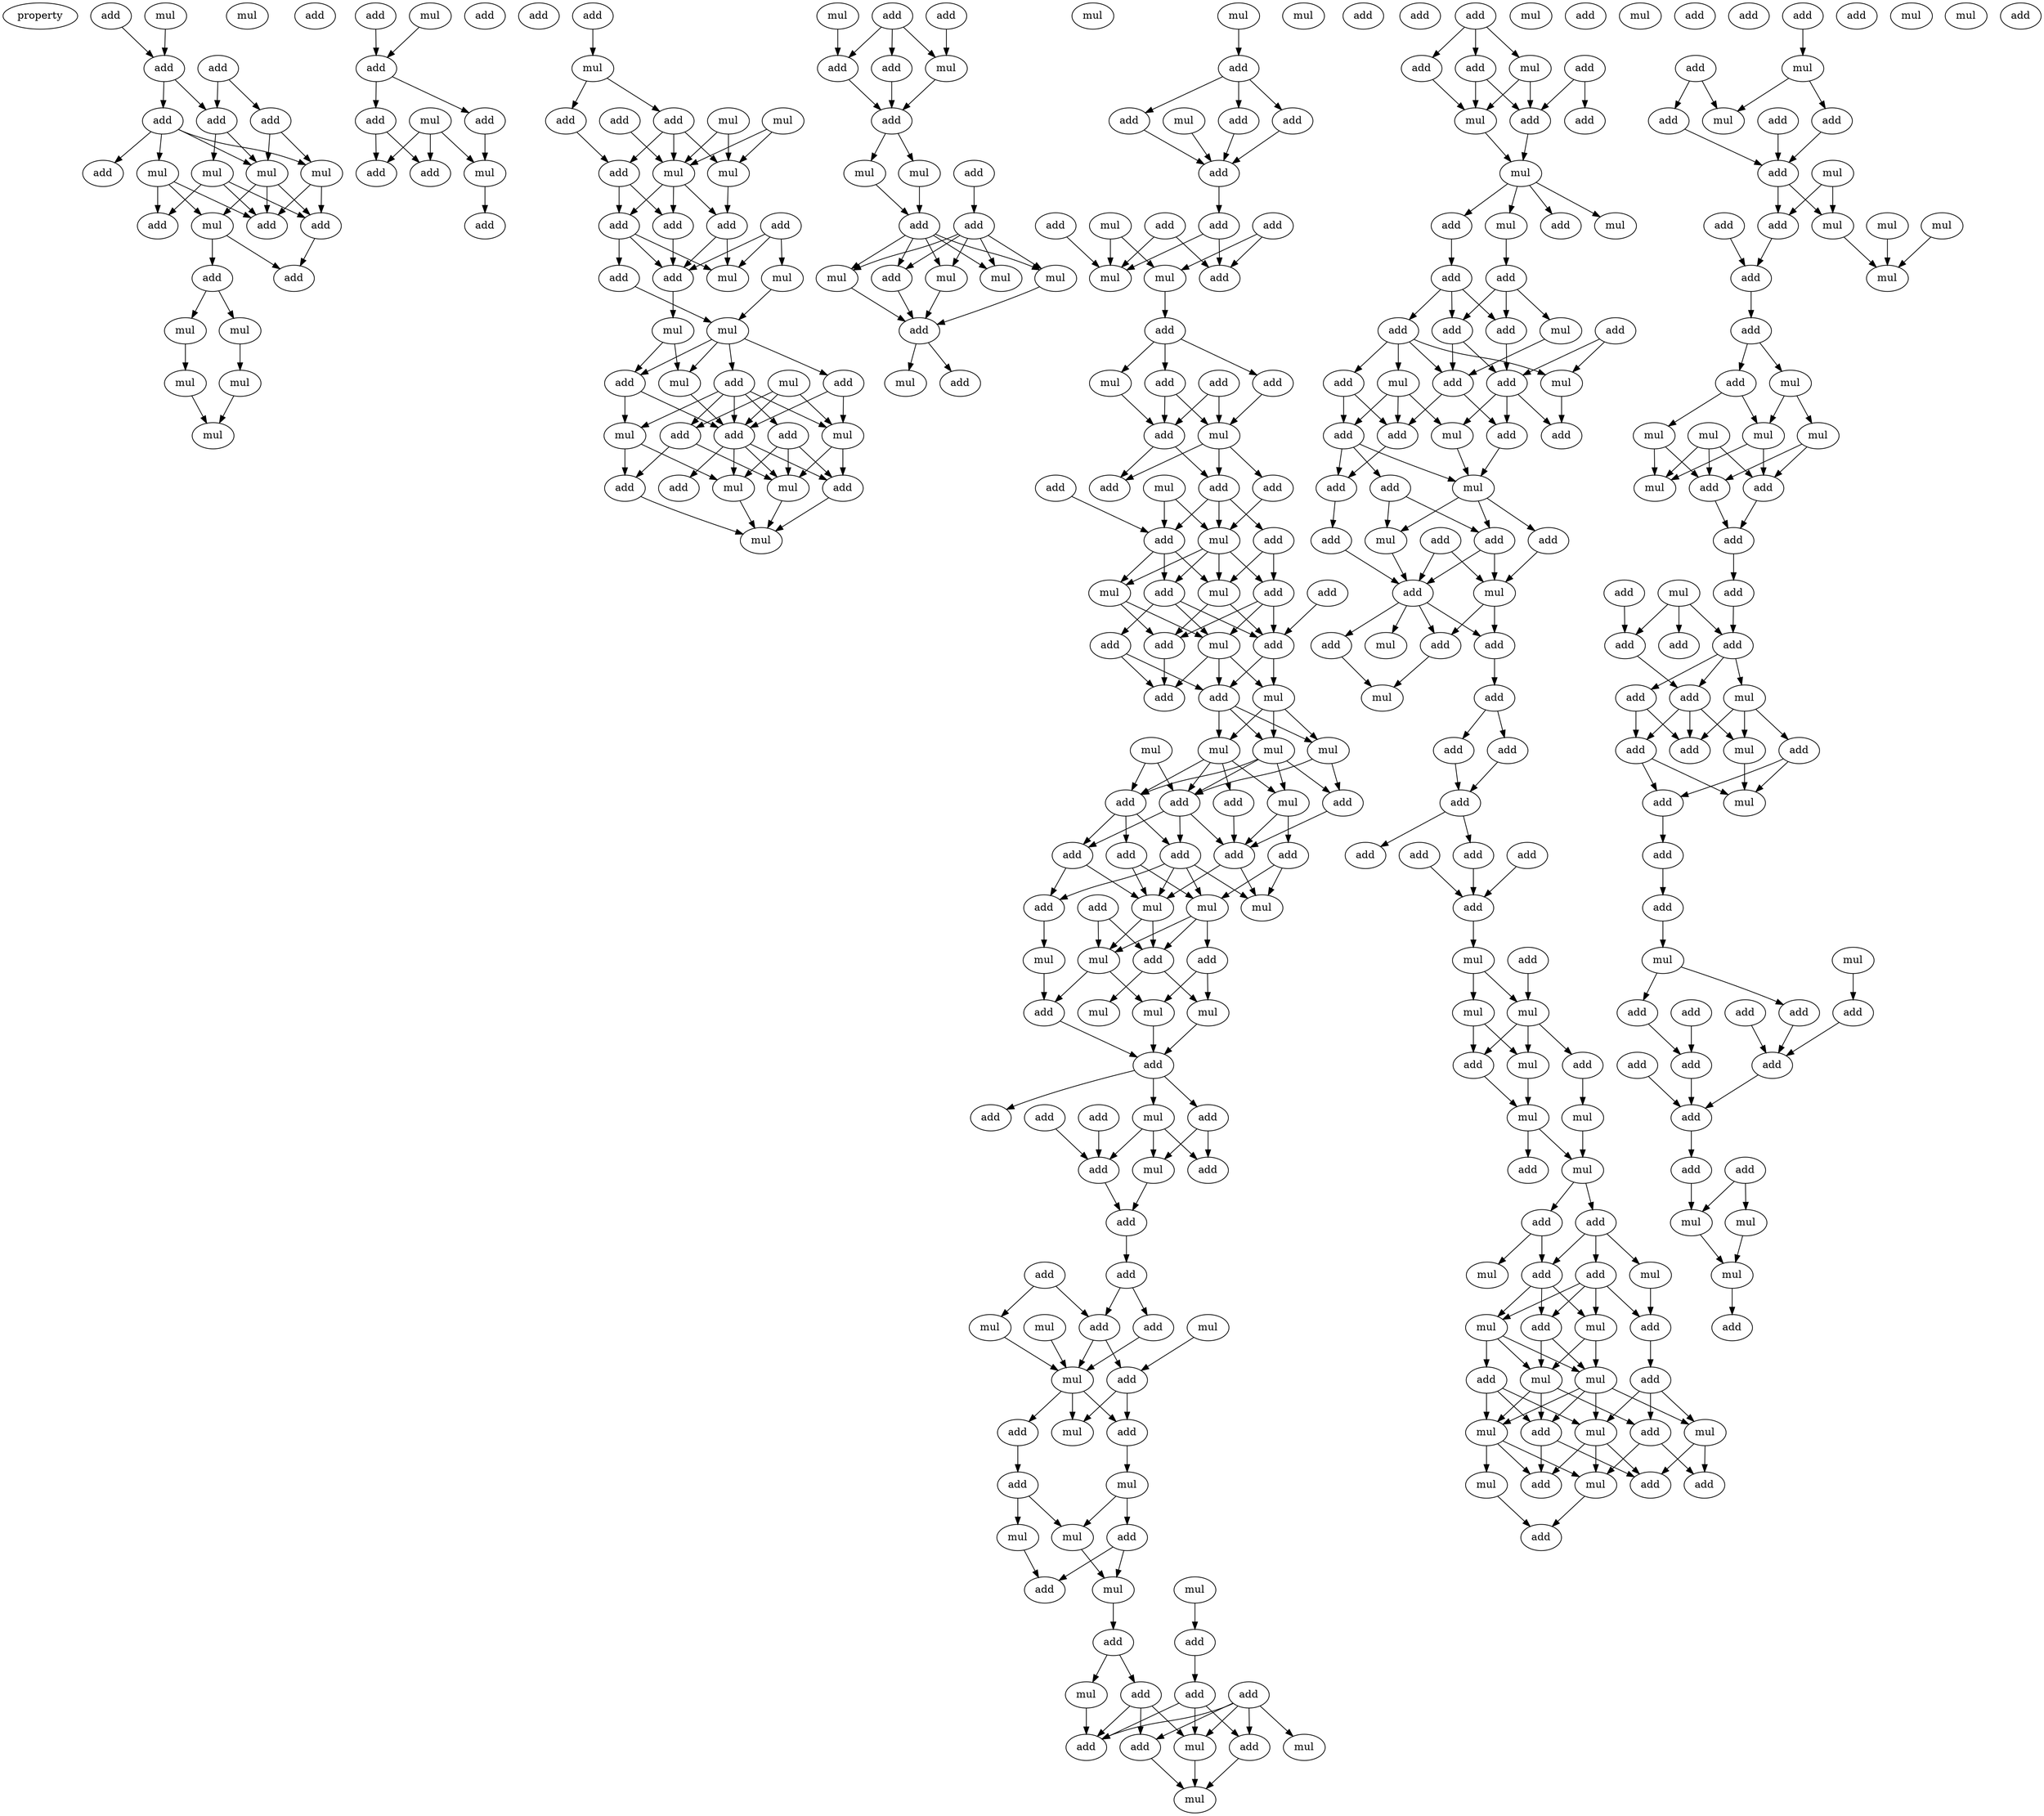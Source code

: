 digraph {
    node [fontcolor=black]
    property [mul=2,lf=1.5]
    0 [ label = add ];
    1 [ label = mul ];
    2 [ label = mul ];
    3 [ label = add ];
    4 [ label = add ];
    5 [ label = add ];
    6 [ label = add ];
    7 [ label = add ];
    8 [ label = mul ];
    9 [ label = mul ];
    10 [ label = mul ];
    11 [ label = mul ];
    12 [ label = add ];
    13 [ label = add ];
    14 [ label = add ];
    15 [ label = mul ];
    16 [ label = add ];
    17 [ label = add ];
    18 [ label = add ];
    19 [ label = mul ];
    20 [ label = mul ];
    21 [ label = add ];
    22 [ label = mul ];
    23 [ label = mul ];
    24 [ label = mul ];
    25 [ label = add ];
    26 [ label = mul ];
    27 [ label = add ];
    28 [ label = add ];
    29 [ label = add ];
    30 [ label = add ];
    31 [ label = mul ];
    32 [ label = add ];
    33 [ label = add ];
    34 [ label = add ];
    35 [ label = mul ];
    36 [ label = add ];
    37 [ label = add ];
    38 [ label = mul ];
    39 [ label = add ];
    40 [ label = mul ];
    41 [ label = add ];
    42 [ label = add ];
    43 [ label = mul ];
    44 [ label = mul ];
    45 [ label = add ];
    46 [ label = mul ];
    47 [ label = add ];
    48 [ label = add ];
    49 [ label = add ];
    50 [ label = add ];
    51 [ label = mul ];
    52 [ label = mul ];
    53 [ label = add ];
    54 [ label = add ];
    55 [ label = mul ];
    56 [ label = mul ];
    57 [ label = add ];
    58 [ label = mul ];
    59 [ label = add ];
    60 [ label = add ];
    61 [ label = mul ];
    62 [ label = add ];
    63 [ label = add ];
    64 [ label = mul ];
    65 [ label = add ];
    66 [ label = mul ];
    67 [ label = mul ];
    68 [ label = add ];
    69 [ label = add ];
    70 [ label = mul ];
    71 [ label = add ];
    72 [ label = mul ];
    73 [ label = add ];
    74 [ label = add ];
    75 [ label = mul ];
    76 [ label = add ];
    77 [ label = add ];
    78 [ label = mul ];
    79 [ label = add ];
    80 [ label = add ];
    81 [ label = mul ];
    82 [ label = mul ];
    83 [ label = add ];
    84 [ label = add ];
    85 [ label = mul ];
    86 [ label = mul ];
    87 [ label = add ];
    88 [ label = mul ];
    89 [ label = mul ];
    90 [ label = add ];
    91 [ label = mul ];
    92 [ label = mul ];
    93 [ label = mul ];
    94 [ label = mul ];
    95 [ label = add ];
    96 [ label = add ];
    97 [ label = add ];
    98 [ label = mul ];
    99 [ label = add ];
    100 [ label = add ];
    101 [ label = add ];
    102 [ label = mul ];
    103 [ label = add ];
    104 [ label = add ];
    105 [ label = add ];
    106 [ label = add ];
    107 [ label = mul ];
    108 [ label = add ];
    109 [ label = mul ];
    110 [ label = add ];
    111 [ label = add ];
    112 [ label = add ];
    113 [ label = add ];
    114 [ label = mul ];
    115 [ label = add ];
    116 [ label = mul ];
    117 [ label = add ];
    118 [ label = add ];
    119 [ label = add ];
    120 [ label = mul ];
    121 [ label = add ];
    122 [ label = add ];
    123 [ label = mul ];
    124 [ label = add ];
    125 [ label = add ];
    126 [ label = add ];
    127 [ label = add ];
    128 [ label = mul ];
    129 [ label = mul ];
    130 [ label = mul ];
    131 [ label = add ];
    132 [ label = add ];
    133 [ label = add ];
    134 [ label = mul ];
    135 [ label = add ];
    136 [ label = add ];
    137 [ label = mul ];
    138 [ label = mul ];
    139 [ label = mul ];
    140 [ label = mul ];
    141 [ label = add ];
    142 [ label = add ];
    143 [ label = add ];
    144 [ label = mul ];
    145 [ label = add ];
    146 [ label = add ];
    147 [ label = add ];
    148 [ label = add ];
    149 [ label = add ];
    150 [ label = add ];
    151 [ label = add ];
    152 [ label = mul ];
    153 [ label = add ];
    154 [ label = mul ];
    155 [ label = mul ];
    156 [ label = add ];
    157 [ label = mul ];
    158 [ label = add ];
    159 [ label = mul ];
    160 [ label = mul ];
    161 [ label = mul ];
    162 [ label = mul ];
    163 [ label = add ];
    164 [ label = add ];
    165 [ label = add ];
    166 [ label = add ];
    167 [ label = mul ];
    168 [ label = add ];
    169 [ label = add ];
    170 [ label = add ];
    171 [ label = add ];
    172 [ label = mul ];
    173 [ label = add ];
    174 [ label = add ];
    175 [ label = add ];
    176 [ label = add ];
    177 [ label = add ];
    178 [ label = mul ];
    179 [ label = mul ];
    180 [ label = mul ];
    181 [ label = add ];
    182 [ label = mul ];
    183 [ label = add ];
    184 [ label = add ];
    185 [ label = add ];
    186 [ label = add ];
    187 [ label = mul ];
    188 [ label = add ];
    189 [ label = mul ];
    190 [ label = mul ];
    191 [ label = add ];
    192 [ label = mul ];
    193 [ label = add ];
    194 [ label = mul ];
    195 [ label = mul ];
    196 [ label = add ];
    197 [ label = add ];
    198 [ label = add ];
    199 [ label = add ];
    200 [ label = mul ];
    201 [ label = add ];
    202 [ label = mul ];
    203 [ label = add ];
    204 [ label = mul ];
    205 [ label = add ];
    206 [ label = add ];
    207 [ label = mul ];
    208 [ label = add ];
    209 [ label = add ];
    210 [ label = mul ];
    211 [ label = add ];
    212 [ label = add ];
    213 [ label = mul ];
    214 [ label = add ];
    215 [ label = add ];
    216 [ label = mul ];
    217 [ label = add ];
    218 [ label = mul ];
    219 [ label = add ];
    220 [ label = mul ];
    221 [ label = mul ];
    222 [ label = add ];
    223 [ label = add ];
    224 [ label = add ];
    225 [ label = add ];
    226 [ label = mul ];
    227 [ label = add ];
    228 [ label = add ];
    229 [ label = add ];
    230 [ label = add ];
    231 [ label = mul ];
    232 [ label = add ];
    233 [ label = mul ];
    234 [ label = add ];
    235 [ label = add ];
    236 [ label = add ];
    237 [ label = mul ];
    238 [ label = add ];
    239 [ label = add ];
    240 [ label = add ];
    241 [ label = mul ];
    242 [ label = add ];
    243 [ label = mul ];
    244 [ label = add ];
    245 [ label = add ];
    246 [ label = add ];
    247 [ label = mul ];
    248 [ label = add ];
    249 [ label = add ];
    250 [ label = mul ];
    251 [ label = add ];
    252 [ label = add ];
    253 [ label = mul ];
    254 [ label = add ];
    255 [ label = add ];
    256 [ label = add ];
    257 [ label = add ];
    258 [ label = add ];
    259 [ label = add ];
    260 [ label = add ];
    261 [ label = add ];
    262 [ label = add ];
    263 [ label = add ];
    264 [ label = mul ];
    265 [ label = add ];
    266 [ label = mul ];
    267 [ label = mul ];
    268 [ label = mul ];
    269 [ label = add ];
    270 [ label = add ];
    271 [ label = mul ];
    272 [ label = mul ];
    273 [ label = add ];
    274 [ label = mul ];
    275 [ label = add ];
    276 [ label = add ];
    277 [ label = mul ];
    278 [ label = add ];
    279 [ label = mul ];
    280 [ label = add ];
    281 [ label = mul ];
    282 [ label = add ];
    283 [ label = mul ];
    284 [ label = add ];
    285 [ label = mul ];
    286 [ label = mul ];
    287 [ label = add ];
    288 [ label = mul ];
    289 [ label = add ];
    290 [ label = add ];
    291 [ label = mul ];
    292 [ label = add ];
    293 [ label = mul ];
    294 [ label = mul ];
    295 [ label = add ];
    296 [ label = add ];
    297 [ label = add ];
    298 [ label = mul ];
    299 [ label = mul ];
    300 [ label = add ];
    301 [ label = add ];
    302 [ label = add ];
    303 [ label = add ];
    304 [ label = add ];
    305 [ label = mul ];
    306 [ label = add ];
    307 [ label = mul ];
    308 [ label = add ];
    309 [ label = add ];
    310 [ label = add ];
    311 [ label = mul ];
    312 [ label = mul ];
    313 [ label = add ];
    314 [ label = add ];
    315 [ label = mul ];
    316 [ label = mul ];
    317 [ label = mul ];
    318 [ label = add ];
    319 [ label = mul ];
    320 [ label = add ];
    321 [ label = add ];
    322 [ label = add ];
    323 [ label = mul ];
    324 [ label = mul ];
    325 [ label = mul ];
    326 [ label = mul ];
    327 [ label = mul ];
    328 [ label = add ];
    329 [ label = mul ];
    330 [ label = add ];
    331 [ label = add ];
    332 [ label = add ];
    333 [ label = mul ];
    334 [ label = add ];
    335 [ label = mul ];
    336 [ label = add ];
    337 [ label = add ];
    338 [ label = add ];
    339 [ label = add ];
    340 [ label = mul ];
    341 [ label = add ];
    342 [ label = add ];
    343 [ label = add ];
    344 [ label = add ];
    345 [ label = mul ];
    346 [ label = add ];
    347 [ label = mul ];
    348 [ label = add ];
    349 [ label = add ];
    350 [ label = mul ];
    351 [ label = mul ];
    352 [ label = add ];
    353 [ label = add ];
    354 [ label = add ];
    355 [ label = add ];
    356 [ label = add ];
    357 [ label = add ];
    358 [ label = add ];
    359 [ label = add ];
    360 [ label = add ];
    361 [ label = add ];
    362 [ label = add ];
    363 [ label = mul ];
    364 [ label = mul ];
    365 [ label = mul ];
    366 [ label = add ];
    367 [ label = add ];
    0 -> 3 [ name = 0 ];
    2 -> 3 [ name = 1 ];
    3 -> 5 [ name = 2 ];
    3 -> 6 [ name = 3 ];
    4 -> 5 [ name = 4 ];
    4 -> 7 [ name = 5 ];
    5 -> 8 [ name = 6 ];
    5 -> 11 [ name = 7 ];
    6 -> 9 [ name = 8 ];
    6 -> 10 [ name = 9 ];
    6 -> 11 [ name = 10 ];
    6 -> 12 [ name = 11 ];
    7 -> 10 [ name = 12 ];
    7 -> 11 [ name = 13 ];
    8 -> 13 [ name = 14 ];
    8 -> 14 [ name = 15 ];
    8 -> 16 [ name = 16 ];
    9 -> 13 [ name = 17 ];
    9 -> 14 [ name = 18 ];
    9 -> 15 [ name = 19 ];
    10 -> 14 [ name = 20 ];
    10 -> 16 [ name = 21 ];
    11 -> 14 [ name = 22 ];
    11 -> 15 [ name = 23 ];
    11 -> 16 [ name = 24 ];
    15 -> 17 [ name = 25 ];
    15 -> 18 [ name = 26 ];
    16 -> 17 [ name = 27 ];
    18 -> 19 [ name = 28 ];
    18 -> 20 [ name = 29 ];
    19 -> 22 [ name = 30 ];
    20 -> 23 [ name = 31 ];
    22 -> 24 [ name = 32 ];
    23 -> 24 [ name = 33 ];
    25 -> 28 [ name = 34 ];
    26 -> 28 [ name = 35 ];
    28 -> 29 [ name = 36 ];
    28 -> 30 [ name = 37 ];
    29 -> 35 [ name = 38 ];
    30 -> 32 [ name = 39 ];
    30 -> 33 [ name = 40 ];
    31 -> 32 [ name = 41 ];
    31 -> 33 [ name = 42 ];
    31 -> 35 [ name = 43 ];
    35 -> 36 [ name = 44 ];
    37 -> 38 [ name = 45 ];
    38 -> 39 [ name = 46 ];
    38 -> 41 [ name = 47 ];
    39 -> 44 [ name = 48 ];
    39 -> 45 [ name = 49 ];
    39 -> 46 [ name = 50 ];
    40 -> 44 [ name = 51 ];
    40 -> 46 [ name = 52 ];
    41 -> 45 [ name = 53 ];
    42 -> 44 [ name = 54 ];
    43 -> 44 [ name = 55 ];
    43 -> 46 [ name = 56 ];
    44 -> 48 [ name = 57 ];
    44 -> 49 [ name = 58 ];
    44 -> 50 [ name = 59 ];
    45 -> 49 [ name = 60 ];
    45 -> 50 [ name = 61 ];
    46 -> 48 [ name = 62 ];
    47 -> 51 [ name = 63 ];
    47 -> 52 [ name = 64 ];
    47 -> 54 [ name = 65 ];
    48 -> 51 [ name = 66 ];
    48 -> 54 [ name = 67 ];
    49 -> 51 [ name = 68 ];
    49 -> 53 [ name = 69 ];
    49 -> 54 [ name = 70 ];
    50 -> 54 [ name = 71 ];
    52 -> 56 [ name = 72 ];
    53 -> 56 [ name = 73 ];
    54 -> 55 [ name = 74 ];
    55 -> 57 [ name = 75 ];
    55 -> 58 [ name = 76 ];
    56 -> 57 [ name = 77 ];
    56 -> 58 [ name = 78 ];
    56 -> 59 [ name = 79 ];
    56 -> 60 [ name = 80 ];
    57 -> 62 [ name = 81 ];
    57 -> 64 [ name = 82 ];
    58 -> 62 [ name = 83 ];
    59 -> 62 [ name = 84 ];
    59 -> 66 [ name = 85 ];
    60 -> 62 [ name = 86 ];
    60 -> 63 [ name = 87 ];
    60 -> 64 [ name = 88 ];
    60 -> 65 [ name = 89 ];
    60 -> 66 [ name = 90 ];
    61 -> 62 [ name = 91 ];
    61 -> 63 [ name = 92 ];
    61 -> 66 [ name = 93 ];
    62 -> 67 [ name = 94 ];
    62 -> 68 [ name = 95 ];
    62 -> 70 [ name = 96 ];
    62 -> 71 [ name = 97 ];
    63 -> 69 [ name = 98 ];
    63 -> 70 [ name = 99 ];
    64 -> 67 [ name = 100 ];
    64 -> 69 [ name = 101 ];
    65 -> 67 [ name = 102 ];
    65 -> 70 [ name = 103 ];
    65 -> 71 [ name = 104 ];
    66 -> 70 [ name = 105 ];
    66 -> 71 [ name = 106 ];
    67 -> 72 [ name = 107 ];
    69 -> 72 [ name = 108 ];
    70 -> 72 [ name = 109 ];
    71 -> 72 [ name = 110 ];
    73 -> 76 [ name = 111 ];
    73 -> 77 [ name = 112 ];
    73 -> 78 [ name = 113 ];
    74 -> 78 [ name = 114 ];
    75 -> 76 [ name = 115 ];
    76 -> 79 [ name = 116 ];
    77 -> 79 [ name = 117 ];
    78 -> 79 [ name = 118 ];
    79 -> 81 [ name = 119 ];
    79 -> 82 [ name = 120 ];
    80 -> 84 [ name = 121 ];
    81 -> 83 [ name = 122 ];
    82 -> 83 [ name = 123 ];
    83 -> 85 [ name = 124 ];
    83 -> 86 [ name = 125 ];
    83 -> 87 [ name = 126 ];
    83 -> 88 [ name = 127 ];
    83 -> 89 [ name = 128 ];
    84 -> 85 [ name = 129 ];
    84 -> 86 [ name = 130 ];
    84 -> 87 [ name = 131 ];
    84 -> 88 [ name = 132 ];
    84 -> 89 [ name = 133 ];
    85 -> 90 [ name = 134 ];
    87 -> 90 [ name = 135 ];
    88 -> 90 [ name = 136 ];
    89 -> 90 [ name = 137 ];
    90 -> 92 [ name = 138 ];
    90 -> 95 [ name = 139 ];
    93 -> 96 [ name = 140 ];
    96 -> 97 [ name = 141 ];
    96 -> 99 [ name = 142 ];
    96 -> 100 [ name = 143 ];
    97 -> 101 [ name = 144 ];
    98 -> 101 [ name = 145 ];
    99 -> 101 [ name = 146 ];
    100 -> 101 [ name = 147 ];
    101 -> 104 [ name = 148 ];
    102 -> 107 [ name = 149 ];
    102 -> 109 [ name = 150 ];
    103 -> 107 [ name = 151 ];
    104 -> 107 [ name = 152 ];
    104 -> 108 [ name = 153 ];
    105 -> 107 [ name = 154 ];
    105 -> 108 [ name = 155 ];
    106 -> 108 [ name = 156 ];
    106 -> 109 [ name = 157 ];
    109 -> 110 [ name = 158 ];
    110 -> 112 [ name = 159 ];
    110 -> 113 [ name = 160 ];
    110 -> 114 [ name = 161 ];
    111 -> 115 [ name = 162 ];
    111 -> 116 [ name = 163 ];
    112 -> 116 [ name = 164 ];
    113 -> 115 [ name = 165 ];
    113 -> 116 [ name = 166 ];
    114 -> 115 [ name = 167 ];
    115 -> 119 [ name = 168 ];
    115 -> 121 [ name = 169 ];
    116 -> 117 [ name = 170 ];
    116 -> 119 [ name = 171 ];
    116 -> 121 [ name = 172 ];
    117 -> 123 [ name = 173 ];
    118 -> 122 [ name = 174 ];
    119 -> 122 [ name = 175 ];
    119 -> 123 [ name = 176 ];
    119 -> 124 [ name = 177 ];
    120 -> 122 [ name = 178 ];
    120 -> 123 [ name = 179 ];
    122 -> 125 [ name = 180 ];
    122 -> 128 [ name = 181 ];
    122 -> 129 [ name = 182 ];
    123 -> 125 [ name = 183 ];
    123 -> 126 [ name = 184 ];
    123 -> 128 [ name = 185 ];
    123 -> 129 [ name = 186 ];
    124 -> 126 [ name = 187 ];
    124 -> 129 [ name = 188 ];
    125 -> 130 [ name = 189 ];
    125 -> 132 [ name = 190 ];
    125 -> 133 [ name = 191 ];
    126 -> 130 [ name = 192 ];
    126 -> 131 [ name = 193 ];
    126 -> 133 [ name = 194 ];
    127 -> 133 [ name = 195 ];
    128 -> 130 [ name = 196 ];
    128 -> 131 [ name = 197 ];
    129 -> 131 [ name = 198 ];
    129 -> 133 [ name = 199 ];
    130 -> 134 [ name = 200 ];
    130 -> 135 [ name = 201 ];
    130 -> 136 [ name = 202 ];
    131 -> 136 [ name = 203 ];
    132 -> 135 [ name = 204 ];
    132 -> 136 [ name = 205 ];
    133 -> 134 [ name = 206 ];
    133 -> 135 [ name = 207 ];
    134 -> 138 [ name = 208 ];
    134 -> 139 [ name = 209 ];
    134 -> 140 [ name = 210 ];
    135 -> 138 [ name = 211 ];
    135 -> 139 [ name = 212 ];
    135 -> 140 [ name = 213 ];
    137 -> 141 [ name = 214 ];
    137 -> 145 [ name = 215 ];
    138 -> 141 [ name = 216 ];
    138 -> 143 [ name = 217 ];
    139 -> 141 [ name = 218 ];
    139 -> 142 [ name = 219 ];
    139 -> 144 [ name = 220 ];
    139 -> 145 [ name = 221 ];
    140 -> 141 [ name = 222 ];
    140 -> 143 [ name = 223 ];
    140 -> 144 [ name = 224 ];
    140 -> 145 [ name = 225 ];
    141 -> 146 [ name = 226 ];
    141 -> 148 [ name = 227 ];
    141 -> 149 [ name = 228 ];
    142 -> 148 [ name = 229 ];
    143 -> 148 [ name = 230 ];
    144 -> 148 [ name = 231 ];
    144 -> 150 [ name = 232 ];
    145 -> 146 [ name = 233 ];
    145 -> 147 [ name = 234 ];
    145 -> 149 [ name = 235 ];
    146 -> 153 [ name = 236 ];
    146 -> 155 [ name = 237 ];
    147 -> 152 [ name = 238 ];
    147 -> 155 [ name = 239 ];
    148 -> 154 [ name = 240 ];
    148 -> 155 [ name = 241 ];
    149 -> 152 [ name = 242 ];
    149 -> 153 [ name = 243 ];
    149 -> 154 [ name = 244 ];
    149 -> 155 [ name = 245 ];
    150 -> 152 [ name = 246 ];
    150 -> 154 [ name = 247 ];
    151 -> 157 [ name = 248 ];
    151 -> 158 [ name = 249 ];
    152 -> 156 [ name = 250 ];
    152 -> 157 [ name = 251 ];
    152 -> 158 [ name = 252 ];
    153 -> 159 [ name = 253 ];
    155 -> 157 [ name = 254 ];
    155 -> 158 [ name = 255 ];
    156 -> 160 [ name = 256 ];
    156 -> 162 [ name = 257 ];
    157 -> 160 [ name = 258 ];
    157 -> 164 [ name = 259 ];
    158 -> 161 [ name = 260 ];
    158 -> 162 [ name = 261 ];
    159 -> 164 [ name = 262 ];
    160 -> 165 [ name = 263 ];
    162 -> 165 [ name = 264 ];
    164 -> 165 [ name = 265 ];
    165 -> 167 [ name = 266 ];
    165 -> 168 [ name = 267 ];
    165 -> 170 [ name = 268 ];
    166 -> 171 [ name = 269 ];
    167 -> 171 [ name = 270 ];
    167 -> 172 [ name = 271 ];
    167 -> 173 [ name = 272 ];
    169 -> 171 [ name = 273 ];
    170 -> 172 [ name = 274 ];
    170 -> 173 [ name = 275 ];
    171 -> 174 [ name = 276 ];
    172 -> 174 [ name = 277 ];
    174 -> 175 [ name = 278 ];
    175 -> 177 [ name = 279 ];
    175 -> 181 [ name = 280 ];
    176 -> 177 [ name = 281 ];
    176 -> 179 [ name = 282 ];
    177 -> 182 [ name = 283 ];
    177 -> 183 [ name = 284 ];
    178 -> 183 [ name = 285 ];
    179 -> 182 [ name = 286 ];
    180 -> 182 [ name = 287 ];
    181 -> 182 [ name = 288 ];
    182 -> 185 [ name = 289 ];
    182 -> 186 [ name = 290 ];
    182 -> 187 [ name = 291 ];
    183 -> 185 [ name = 292 ];
    183 -> 187 [ name = 293 ];
    185 -> 189 [ name = 294 ];
    186 -> 188 [ name = 295 ];
    188 -> 190 [ name = 296 ];
    188 -> 192 [ name = 297 ];
    189 -> 191 [ name = 298 ];
    189 -> 192 [ name = 299 ];
    190 -> 193 [ name = 300 ];
    191 -> 193 [ name = 301 ];
    191 -> 194 [ name = 302 ];
    192 -> 194 [ name = 303 ];
    194 -> 196 [ name = 304 ];
    195 -> 197 [ name = 305 ];
    196 -> 198 [ name = 306 ];
    196 -> 200 [ name = 307 ];
    197 -> 201 [ name = 308 ];
    198 -> 202 [ name = 309 ];
    198 -> 205 [ name = 310 ];
    198 -> 206 [ name = 311 ];
    199 -> 202 [ name = 312 ];
    199 -> 203 [ name = 313 ];
    199 -> 204 [ name = 314 ];
    199 -> 205 [ name = 315 ];
    199 -> 206 [ name = 316 ];
    200 -> 205 [ name = 317 ];
    201 -> 202 [ name = 318 ];
    201 -> 203 [ name = 319 ];
    201 -> 205 [ name = 320 ];
    202 -> 207 [ name = 321 ];
    203 -> 207 [ name = 322 ];
    206 -> 207 [ name = 323 ];
    208 -> 209 [ name = 324 ];
    208 -> 210 [ name = 325 ];
    208 -> 211 [ name = 326 ];
    209 -> 213 [ name = 327 ];
    209 -> 214 [ name = 328 ];
    210 -> 213 [ name = 329 ];
    210 -> 214 [ name = 330 ];
    211 -> 213 [ name = 331 ];
    212 -> 214 [ name = 332 ];
    212 -> 215 [ name = 333 ];
    213 -> 216 [ name = 334 ];
    214 -> 216 [ name = 335 ];
    216 -> 217 [ name = 336 ];
    216 -> 219 [ name = 337 ];
    216 -> 220 [ name = 338 ];
    216 -> 221 [ name = 339 ];
    217 -> 223 [ name = 340 ];
    221 -> 222 [ name = 341 ];
    222 -> 225 [ name = 342 ];
    222 -> 226 [ name = 343 ];
    222 -> 228 [ name = 344 ];
    223 -> 224 [ name = 345 ];
    223 -> 225 [ name = 346 ];
    223 -> 228 [ name = 347 ];
    224 -> 229 [ name = 348 ];
    224 -> 231 [ name = 349 ];
    224 -> 232 [ name = 350 ];
    224 -> 233 [ name = 351 ];
    225 -> 230 [ name = 352 ];
    226 -> 232 [ name = 353 ];
    227 -> 230 [ name = 354 ];
    227 -> 233 [ name = 355 ];
    228 -> 230 [ name = 356 ];
    228 -> 232 [ name = 357 ];
    229 -> 235 [ name = 358 ];
    229 -> 238 [ name = 359 ];
    230 -> 234 [ name = 360 ];
    230 -> 236 [ name = 361 ];
    230 -> 237 [ name = 362 ];
    231 -> 235 [ name = 363 ];
    231 -> 237 [ name = 364 ];
    231 -> 238 [ name = 365 ];
    232 -> 234 [ name = 366 ];
    232 -> 238 [ name = 367 ];
    233 -> 236 [ name = 368 ];
    234 -> 241 [ name = 369 ];
    235 -> 239 [ name = 370 ];
    235 -> 240 [ name = 371 ];
    235 -> 241 [ name = 372 ];
    237 -> 241 [ name = 373 ];
    238 -> 239 [ name = 374 ];
    239 -> 242 [ name = 375 ];
    240 -> 243 [ name = 376 ];
    240 -> 244 [ name = 377 ];
    241 -> 243 [ name = 378 ];
    241 -> 244 [ name = 379 ];
    241 -> 246 [ name = 380 ];
    242 -> 248 [ name = 381 ];
    243 -> 248 [ name = 382 ];
    244 -> 247 [ name = 383 ];
    244 -> 248 [ name = 384 ];
    245 -> 247 [ name = 385 ];
    245 -> 248 [ name = 386 ];
    246 -> 247 [ name = 387 ];
    247 -> 249 [ name = 388 ];
    247 -> 252 [ name = 389 ];
    248 -> 249 [ name = 390 ];
    248 -> 250 [ name = 391 ];
    248 -> 251 [ name = 392 ];
    248 -> 252 [ name = 393 ];
    249 -> 254 [ name = 394 ];
    251 -> 253 [ name = 395 ];
    252 -> 253 [ name = 396 ];
    254 -> 255 [ name = 397 ];
    254 -> 256 [ name = 398 ];
    255 -> 258 [ name = 399 ];
    256 -> 258 [ name = 400 ];
    258 -> 259 [ name = 401 ];
    258 -> 261 [ name = 402 ];
    260 -> 263 [ name = 403 ];
    261 -> 263 [ name = 404 ];
    262 -> 263 [ name = 405 ];
    263 -> 264 [ name = 406 ];
    264 -> 266 [ name = 407 ];
    264 -> 267 [ name = 408 ];
    265 -> 267 [ name = 409 ];
    266 -> 268 [ name = 410 ];
    266 -> 270 [ name = 411 ];
    267 -> 268 [ name = 412 ];
    267 -> 269 [ name = 413 ];
    267 -> 270 [ name = 414 ];
    268 -> 272 [ name = 415 ];
    269 -> 271 [ name = 416 ];
    270 -> 272 [ name = 417 ];
    271 -> 274 [ name = 418 ];
    272 -> 273 [ name = 419 ];
    272 -> 274 [ name = 420 ];
    274 -> 275 [ name = 421 ];
    274 -> 276 [ name = 422 ];
    275 -> 279 [ name = 423 ];
    275 -> 280 [ name = 424 ];
    276 -> 277 [ name = 425 ];
    276 -> 278 [ name = 426 ];
    276 -> 280 [ name = 427 ];
    277 -> 282 [ name = 428 ];
    278 -> 282 [ name = 429 ];
    278 -> 283 [ name = 430 ];
    278 -> 284 [ name = 431 ];
    278 -> 285 [ name = 432 ];
    280 -> 283 [ name = 433 ];
    280 -> 284 [ name = 434 ];
    280 -> 285 [ name = 435 ];
    282 -> 287 [ name = 436 ];
    283 -> 286 [ name = 437 ];
    283 -> 288 [ name = 438 ];
    284 -> 286 [ name = 439 ];
    284 -> 288 [ name = 440 ];
    285 -> 286 [ name = 441 ];
    285 -> 288 [ name = 442 ];
    285 -> 289 [ name = 443 ];
    286 -> 290 [ name = 444 ];
    286 -> 292 [ name = 445 ];
    286 -> 294 [ name = 446 ];
    287 -> 290 [ name = 447 ];
    287 -> 291 [ name = 448 ];
    287 -> 293 [ name = 449 ];
    288 -> 291 [ name = 450 ];
    288 -> 292 [ name = 451 ];
    288 -> 293 [ name = 452 ];
    288 -> 294 [ name = 453 ];
    289 -> 291 [ name = 454 ];
    289 -> 292 [ name = 455 ];
    289 -> 294 [ name = 456 ];
    290 -> 297 [ name = 457 ];
    290 -> 298 [ name = 458 ];
    291 -> 295 [ name = 459 ];
    291 -> 296 [ name = 460 ];
    291 -> 298 [ name = 461 ];
    292 -> 295 [ name = 462 ];
    292 -> 296 [ name = 463 ];
    293 -> 295 [ name = 464 ];
    293 -> 297 [ name = 465 ];
    294 -> 296 [ name = 466 ];
    294 -> 298 [ name = 467 ];
    294 -> 299 [ name = 468 ];
    298 -> 300 [ name = 469 ];
    299 -> 300 [ name = 470 ];
    303 -> 305 [ name = 471 ];
    305 -> 307 [ name = 472 ];
    305 -> 310 [ name = 473 ];
    306 -> 307 [ name = 474 ];
    306 -> 309 [ name = 475 ];
    308 -> 313 [ name = 476 ];
    309 -> 313 [ name = 477 ];
    310 -> 313 [ name = 478 ];
    312 -> 314 [ name = 479 ];
    312 -> 317 [ name = 480 ];
    313 -> 314 [ name = 481 ];
    313 -> 317 [ name = 482 ];
    314 -> 320 [ name = 483 ];
    315 -> 319 [ name = 484 ];
    316 -> 319 [ name = 485 ];
    317 -> 319 [ name = 486 ];
    318 -> 320 [ name = 487 ];
    320 -> 321 [ name = 488 ];
    321 -> 322 [ name = 489 ];
    321 -> 323 [ name = 490 ];
    322 -> 324 [ name = 491 ];
    322 -> 326 [ name = 492 ];
    323 -> 324 [ name = 493 ];
    323 -> 325 [ name = 494 ];
    324 -> 329 [ name = 495 ];
    324 -> 330 [ name = 496 ];
    325 -> 328 [ name = 497 ];
    325 -> 330 [ name = 498 ];
    326 -> 328 [ name = 499 ];
    326 -> 329 [ name = 500 ];
    327 -> 328 [ name = 501 ];
    327 -> 329 [ name = 502 ];
    327 -> 330 [ name = 503 ];
    328 -> 331 [ name = 504 ];
    330 -> 331 [ name = 505 ];
    331 -> 334 [ name = 506 ];
    332 -> 337 [ name = 507 ];
    333 -> 336 [ name = 508 ];
    333 -> 337 [ name = 509 ];
    333 -> 338 [ name = 510 ];
    334 -> 338 [ name = 511 ];
    337 -> 339 [ name = 512 ];
    338 -> 339 [ name = 513 ];
    338 -> 340 [ name = 514 ];
    338 -> 341 [ name = 515 ];
    339 -> 343 [ name = 516 ];
    339 -> 344 [ name = 517 ];
    339 -> 345 [ name = 518 ];
    340 -> 342 [ name = 519 ];
    340 -> 344 [ name = 520 ];
    340 -> 345 [ name = 521 ];
    341 -> 343 [ name = 522 ];
    341 -> 344 [ name = 523 ];
    342 -> 346 [ name = 524 ];
    342 -> 347 [ name = 525 ];
    343 -> 346 [ name = 526 ];
    343 -> 347 [ name = 527 ];
    345 -> 347 [ name = 528 ];
    346 -> 348 [ name = 529 ];
    348 -> 349 [ name = 530 ];
    349 -> 350 [ name = 531 ];
    350 -> 352 [ name = 532 ];
    350 -> 354 [ name = 533 ];
    351 -> 356 [ name = 534 ];
    352 -> 359 [ name = 535 ];
    353 -> 359 [ name = 536 ];
    354 -> 358 [ name = 537 ];
    355 -> 358 [ name = 538 ];
    356 -> 359 [ name = 539 ];
    357 -> 360 [ name = 540 ];
    358 -> 360 [ name = 541 ];
    359 -> 360 [ name = 542 ];
    360 -> 361 [ name = 543 ];
    361 -> 363 [ name = 544 ];
    362 -> 363 [ name = 545 ];
    362 -> 364 [ name = 546 ];
    363 -> 365 [ name = 547 ];
    364 -> 365 [ name = 548 ];
    365 -> 366 [ name = 549 ];
}
